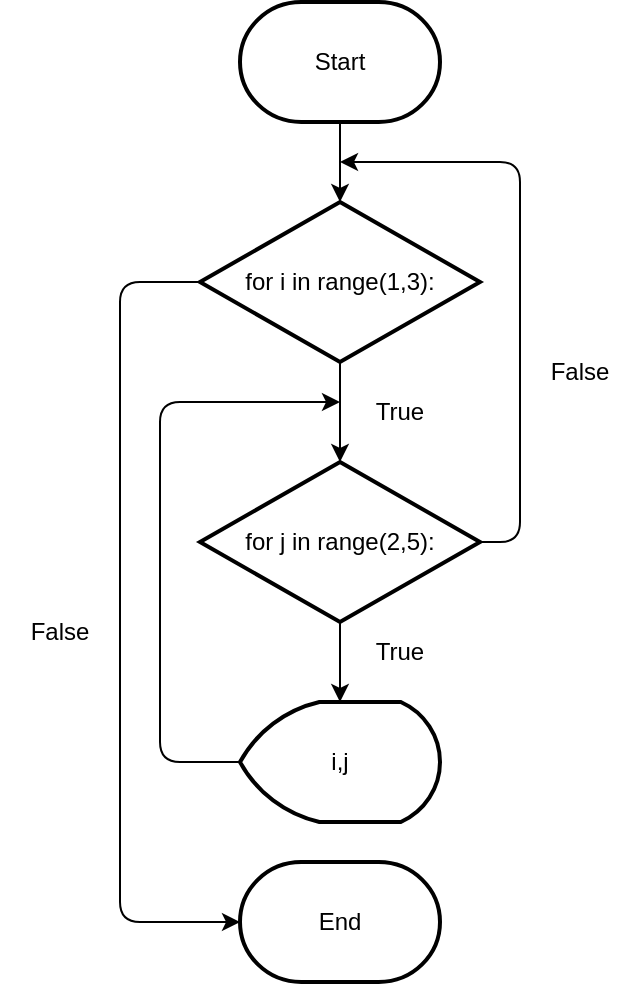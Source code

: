 <mxfile>
    <diagram id="zidW0E20TAqKv0f8WzHJ" name="Page-1">
        <mxGraphModel dx="654" dy="790" grid="1" gridSize="10" guides="1" tooltips="1" connect="1" arrows="1" fold="1" page="1" pageScale="1" pageWidth="850" pageHeight="1100" math="0" shadow="0">
            <root>
                <mxCell id="7GAFne7jFf4ZpXgOAj6N-0"/>
                <mxCell id="7GAFne7jFf4ZpXgOAj6N-1" parent="7GAFne7jFf4ZpXgOAj6N-0"/>
                <mxCell id="agKaHP87nCP-bGPWGKkW-3" style="edgeStyle=none;html=1;entryX=0.5;entryY=0;entryDx=0;entryDy=0;entryPerimeter=0;" edge="1" parent="7GAFne7jFf4ZpXgOAj6N-1" source="agKaHP87nCP-bGPWGKkW-0" target="agKaHP87nCP-bGPWGKkW-2">
                    <mxGeometry relative="1" as="geometry"/>
                </mxCell>
                <mxCell id="agKaHP87nCP-bGPWGKkW-0" value="Start" style="strokeWidth=2;html=1;shape=mxgraph.flowchart.terminator;whiteSpace=wrap;" vertex="1" parent="7GAFne7jFf4ZpXgOAj6N-1">
                    <mxGeometry x="420" y="200" width="100" height="60" as="geometry"/>
                </mxCell>
                <mxCell id="agKaHP87nCP-bGPWGKkW-1" value="End" style="strokeWidth=2;html=1;shape=mxgraph.flowchart.terminator;whiteSpace=wrap;" vertex="1" parent="7GAFne7jFf4ZpXgOAj6N-1">
                    <mxGeometry x="420" y="630" width="100" height="60" as="geometry"/>
                </mxCell>
                <mxCell id="agKaHP87nCP-bGPWGKkW-19" style="edgeStyle=none;html=1;entryX=0.5;entryY=0;entryDx=0;entryDy=0;entryPerimeter=0;" edge="1" parent="7GAFne7jFf4ZpXgOAj6N-1" source="agKaHP87nCP-bGPWGKkW-2" target="agKaHP87nCP-bGPWGKkW-4">
                    <mxGeometry relative="1" as="geometry"/>
                </mxCell>
                <mxCell id="agKaHP87nCP-bGPWGKkW-23" style="edgeStyle=none;html=1;entryX=0;entryY=0.5;entryDx=0;entryDy=0;entryPerimeter=0;exitX=0;exitY=0.5;exitDx=0;exitDy=0;exitPerimeter=0;" edge="1" parent="7GAFne7jFf4ZpXgOAj6N-1" source="agKaHP87nCP-bGPWGKkW-2" target="agKaHP87nCP-bGPWGKkW-1">
                    <mxGeometry relative="1" as="geometry">
                        <mxPoint x="329" y="310" as="targetPoint"/>
                        <mxPoint x="400" y="320" as="sourcePoint"/>
                        <Array as="points">
                            <mxPoint x="360" y="340"/>
                            <mxPoint x="360" y="660"/>
                        </Array>
                    </mxGeometry>
                </mxCell>
                <mxCell id="agKaHP87nCP-bGPWGKkW-2" value="for i in range(1,3):" style="strokeWidth=2;html=1;shape=mxgraph.flowchart.decision;whiteSpace=wrap;" vertex="1" parent="7GAFne7jFf4ZpXgOAj6N-1">
                    <mxGeometry x="400" y="300" width="140" height="80" as="geometry"/>
                </mxCell>
                <mxCell id="agKaHP87nCP-bGPWGKkW-20" style="edgeStyle=none;html=1;entryX=0.5;entryY=0;entryDx=0;entryDy=0;entryPerimeter=0;" edge="1" parent="7GAFne7jFf4ZpXgOAj6N-1" source="agKaHP87nCP-bGPWGKkW-4" target="agKaHP87nCP-bGPWGKkW-8">
                    <mxGeometry relative="1" as="geometry"/>
                </mxCell>
                <mxCell id="agKaHP87nCP-bGPWGKkW-22" style="edgeStyle=none;html=1;" edge="1" parent="7GAFne7jFf4ZpXgOAj6N-1" source="agKaHP87nCP-bGPWGKkW-4">
                    <mxGeometry relative="1" as="geometry">
                        <mxPoint x="470" y="280" as="targetPoint"/>
                        <Array as="points">
                            <mxPoint x="560" y="470"/>
                            <mxPoint x="560" y="280"/>
                        </Array>
                    </mxGeometry>
                </mxCell>
                <mxCell id="agKaHP87nCP-bGPWGKkW-4" value="for j in range(2,5):" style="strokeWidth=2;html=1;shape=mxgraph.flowchart.decision;whiteSpace=wrap;" vertex="1" parent="7GAFne7jFf4ZpXgOAj6N-1">
                    <mxGeometry x="400" y="430" width="140" height="80" as="geometry"/>
                </mxCell>
                <mxCell id="agKaHP87nCP-bGPWGKkW-7" value="True" style="text;html=1;strokeColor=none;fillColor=none;align=center;verticalAlign=middle;whiteSpace=wrap;rounded=0;" vertex="1" parent="7GAFne7jFf4ZpXgOAj6N-1">
                    <mxGeometry x="470" y="390" width="60" height="30" as="geometry"/>
                </mxCell>
                <mxCell id="agKaHP87nCP-bGPWGKkW-21" style="edgeStyle=none;html=1;" edge="1" parent="7GAFne7jFf4ZpXgOAj6N-1" source="agKaHP87nCP-bGPWGKkW-8">
                    <mxGeometry relative="1" as="geometry">
                        <mxPoint x="470" y="400" as="targetPoint"/>
                        <Array as="points">
                            <mxPoint x="380" y="580"/>
                            <mxPoint x="380" y="400"/>
                        </Array>
                    </mxGeometry>
                </mxCell>
                <mxCell id="agKaHP87nCP-bGPWGKkW-8" value="i,j" style="strokeWidth=2;html=1;shape=mxgraph.flowchart.display;whiteSpace=wrap;" vertex="1" parent="7GAFne7jFf4ZpXgOAj6N-1">
                    <mxGeometry x="420" y="550" width="100" height="60" as="geometry"/>
                </mxCell>
                <mxCell id="agKaHP87nCP-bGPWGKkW-10" value="True" style="text;html=1;strokeColor=none;fillColor=none;align=center;verticalAlign=middle;whiteSpace=wrap;rounded=0;" vertex="1" parent="7GAFne7jFf4ZpXgOAj6N-1">
                    <mxGeometry x="470" y="510" width="60" height="30" as="geometry"/>
                </mxCell>
                <mxCell id="agKaHP87nCP-bGPWGKkW-24" value="False" style="text;html=1;strokeColor=none;fillColor=none;align=center;verticalAlign=middle;whiteSpace=wrap;rounded=0;" vertex="1" parent="7GAFne7jFf4ZpXgOAj6N-1">
                    <mxGeometry x="560" y="370" width="60" height="30" as="geometry"/>
                </mxCell>
                <mxCell id="agKaHP87nCP-bGPWGKkW-25" value="False" style="text;html=1;strokeColor=none;fillColor=none;align=center;verticalAlign=middle;whiteSpace=wrap;rounded=0;" vertex="1" parent="7GAFne7jFf4ZpXgOAj6N-1">
                    <mxGeometry x="300" y="500" width="60" height="30" as="geometry"/>
                </mxCell>
            </root>
        </mxGraphModel>
    </diagram>
</mxfile>